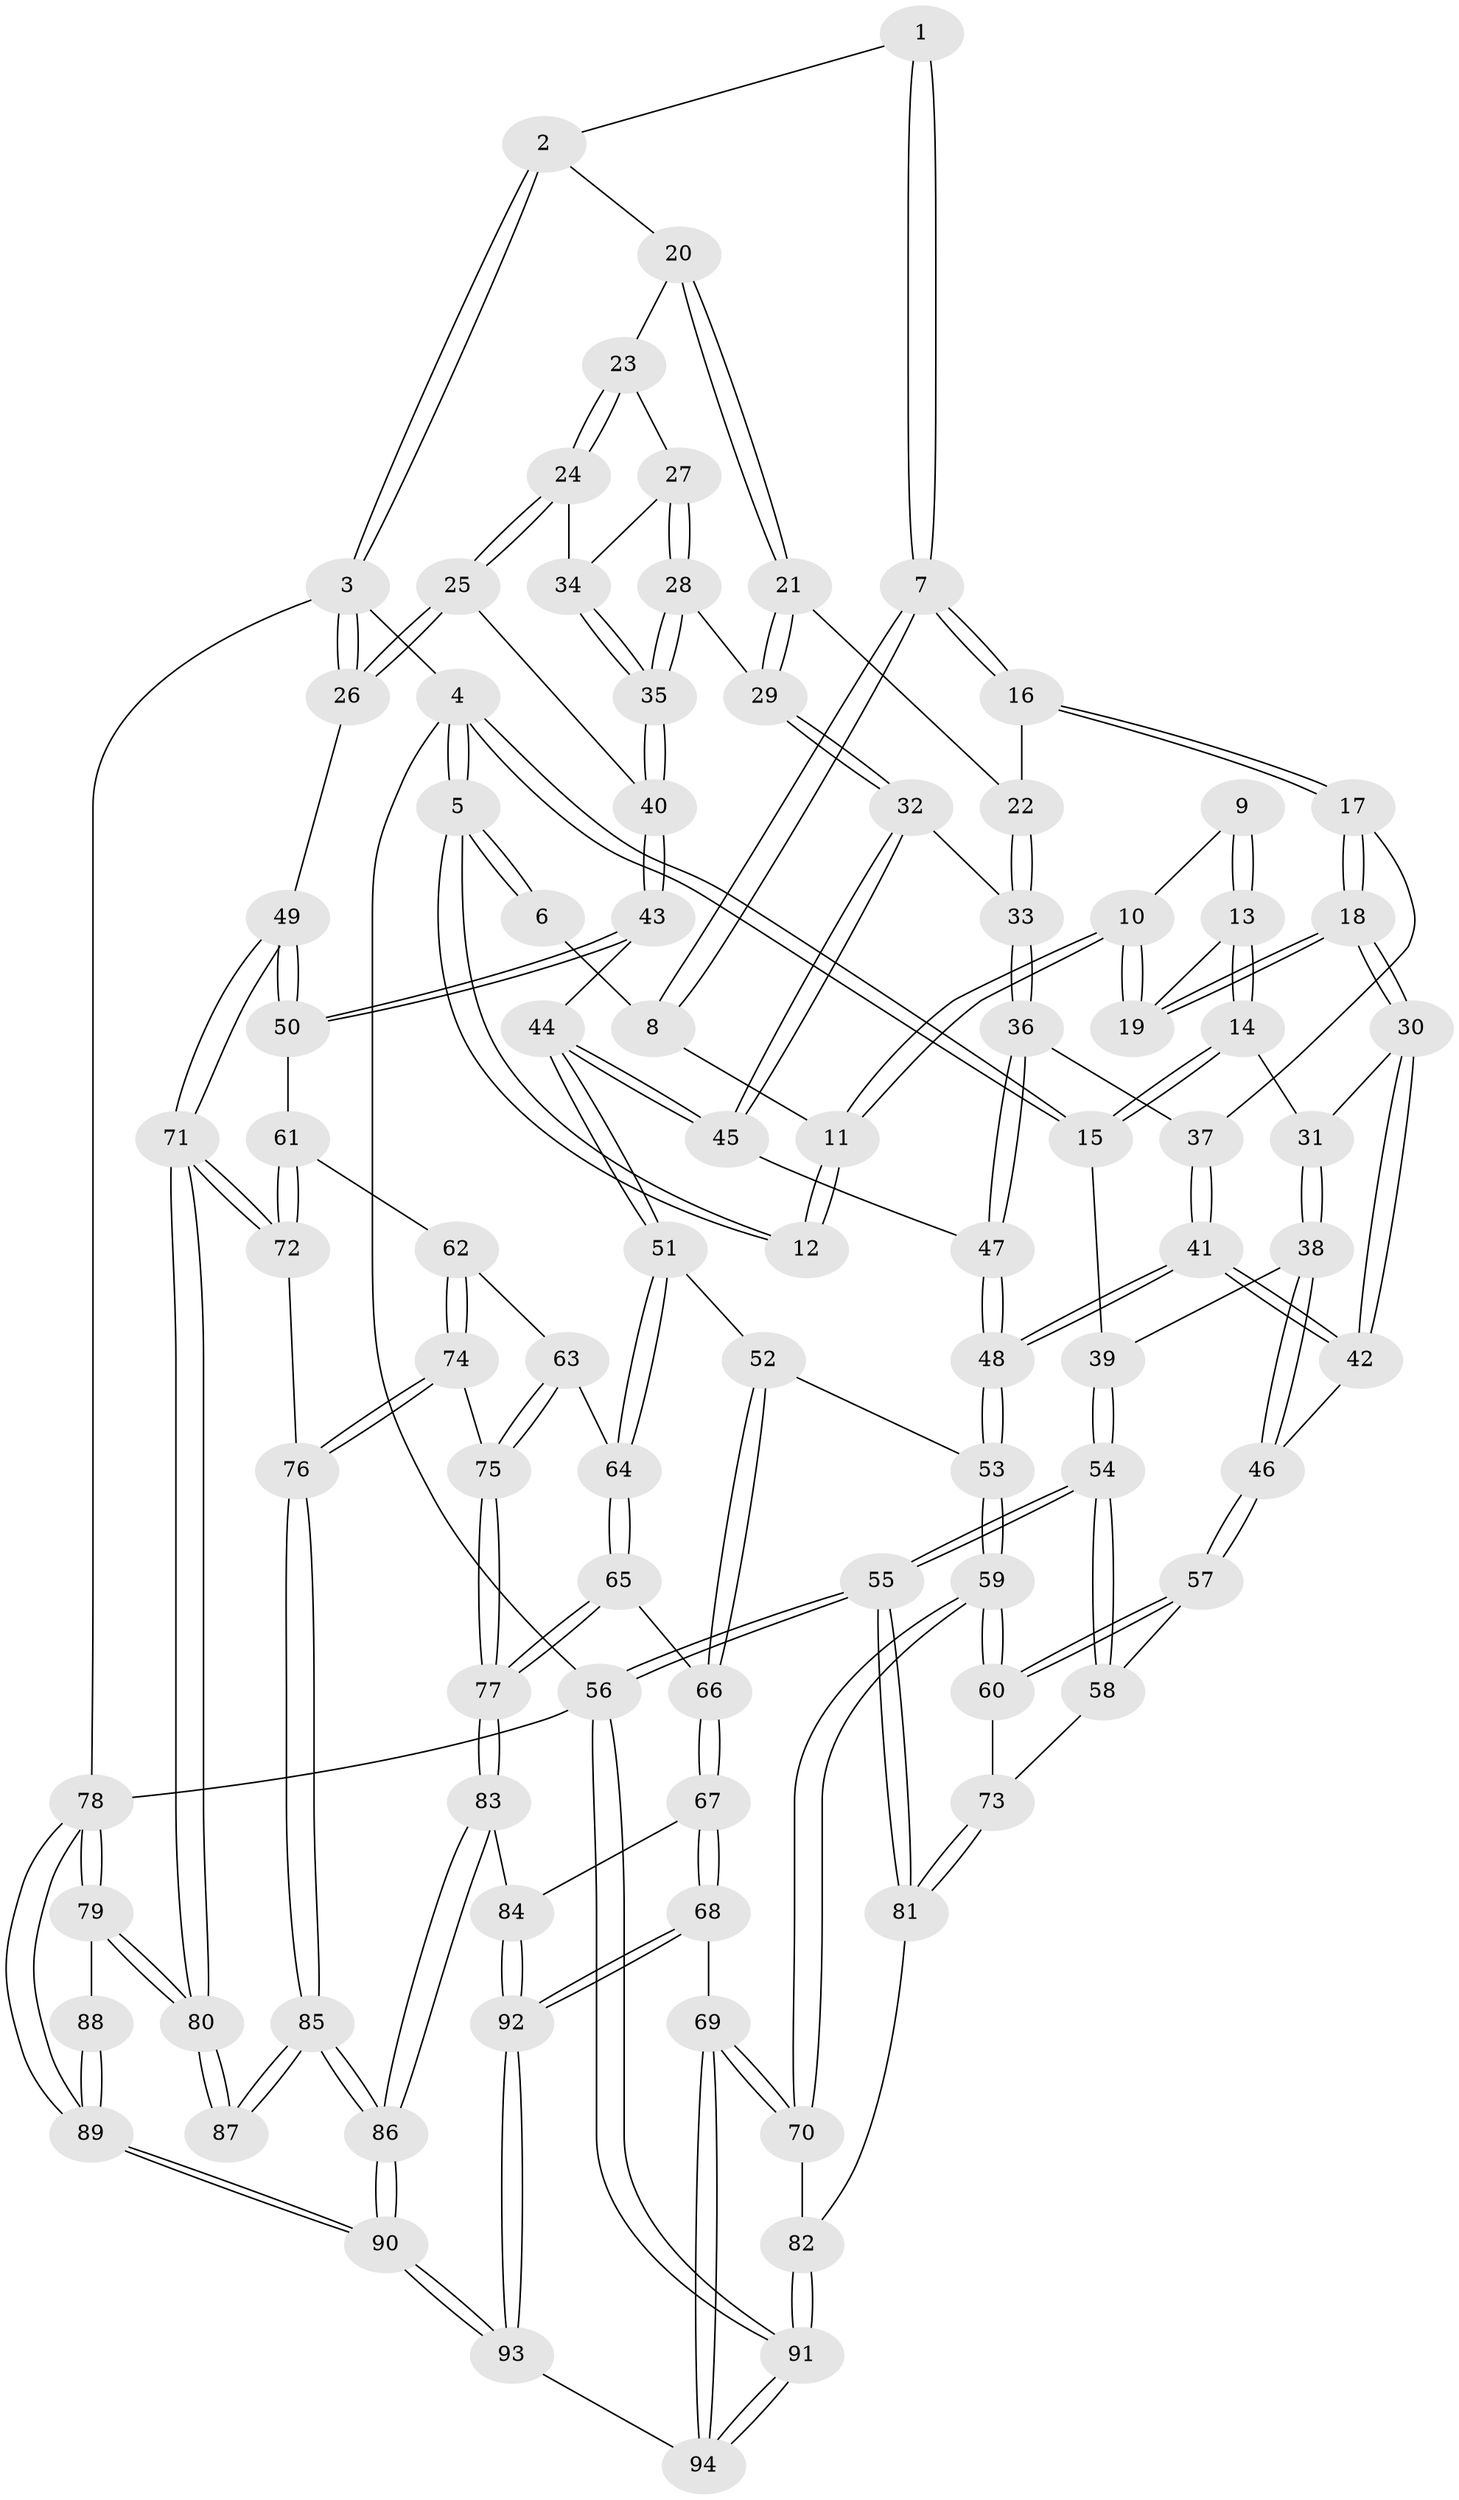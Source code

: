 // Generated by graph-tools (version 1.1) at 2025/03/03/09/25 03:03:16]
// undirected, 94 vertices, 232 edges
graph export_dot {
graph [start="1"]
  node [color=gray90,style=filled];
  1 [pos="+0.4608672639098405+0"];
  2 [pos="+0.630461037962317+0"];
  3 [pos="+1+0"];
  4 [pos="+0+0"];
  5 [pos="+0+0"];
  6 [pos="+0.2843962173563669+0"];
  7 [pos="+0.31800940637826336+0.12386839855975626"];
  8 [pos="+0.18277979455515322+0.07968246730939388"];
  9 [pos="+0.05483196090072939+0.06928659263334826"];
  10 [pos="+0.16130119741826446+0.0983254065829282"];
  11 [pos="+0.17970798606454955+0.08040287727631094"];
  12 [pos="+0+0"];
  13 [pos="+0.05463190321256272+0.17315846079114877"];
  14 [pos="+0+0.2248851377352405"];
  15 [pos="+0+0.26460931127019266"];
  16 [pos="+0.3307626396951943+0.19978175834789788"];
  17 [pos="+0.3207213064542746+0.2207049714620201"];
  18 [pos="+0.22565506212056563+0.2838290954740692"];
  19 [pos="+0.12583958424726865+0.16510991699951003"];
  20 [pos="+0.637742209125941+0"];
  21 [pos="+0.5921694399969525+0.09272601454099169"];
  22 [pos="+0.4679967728230855+0.19652588402811266"];
  23 [pos="+0.8237560413276978+0.11727603555768674"];
  24 [pos="+1+0.16404898211335098"];
  25 [pos="+1+0.16652616961435387"];
  26 [pos="+1+0.14914175565294877"];
  27 [pos="+0.7779040001174069+0.24457200973857363"];
  28 [pos="+0.7527545820090409+0.28768831672362394"];
  29 [pos="+0.6590810148414258+0.28355501652476517"];
  30 [pos="+0.2163650630238936+0.3007293024534101"];
  31 [pos="+0.07211491407121132+0.27566724589690844"];
  32 [pos="+0.6191442074685238+0.32474131487834246"];
  33 [pos="+0.5224940865765486+0.3211640111223357"];
  34 [pos="+0.8921111633983944+0.2419555265241213"];
  35 [pos="+0.8223320644412718+0.3660882384198326"];
  36 [pos="+0.45832327547517826+0.3648897530071751"];
  37 [pos="+0.3459877175246031+0.25679471386014185"];
  38 [pos="+0.07819345479485408+0.42702272276581066"];
  39 [pos="+0+0.3580333111327387"];
  40 [pos="+0.8226432942602796+0.3665231721951438"];
  41 [pos="+0.35813206962626737+0.521640121489053"];
  42 [pos="+0.19403215356364265+0.46532738546448055"];
  43 [pos="+0.843654939711997+0.43172923046613904"];
  44 [pos="+0.6555524722730823+0.523370435580618"];
  45 [pos="+0.6273935463855933+0.4897824554862871"];
  46 [pos="+0.1834396967034036+0.47033077946939694"];
  47 [pos="+0.4244262325625119+0.4735437649193072"];
  48 [pos="+0.36041019976931676+0.5227408915316994"];
  49 [pos="+1+0.49903020078850074"];
  50 [pos="+0.9737446142769757+0.5143597188052056"];
  51 [pos="+0.6554561039596963+0.5692652994320159"];
  52 [pos="+0.4139642874327188+0.5873908133595374"];
  53 [pos="+0.3702205555774856+0.5589292120323457"];
  54 [pos="+0+0.6294492862704113"];
  55 [pos="+0+0.7693860310981129"];
  56 [pos="+0+1"];
  57 [pos="+0.15556383141934785+0.5191103771146339"];
  58 [pos="+0.058470996245468906+0.6173744885828174"];
  59 [pos="+0.3036667289334607+0.7523121263385815"];
  60 [pos="+0.22629006333960872+0.711246860488047"];
  61 [pos="+0.9186356226103279+0.5791813800205792"];
  62 [pos="+0.853870595590904+0.6388440447835314"];
  63 [pos="+0.835664718258084+0.6397243620518303"];
  64 [pos="+0.6646842252318393+0.6219317894464843"];
  65 [pos="+0.6615564624825016+0.6289285354842477"];
  66 [pos="+0.52614988210099+0.6985806480447937"];
  67 [pos="+0.4968240260193467+0.7948857872716704"];
  68 [pos="+0.3385660281622729+0.8459568885968218"];
  69 [pos="+0.3381899597421891+0.8459391427044284"];
  70 [pos="+0.322235838182734+0.830174080689869"];
  71 [pos="+1+0.7523916221688446"];
  72 [pos="+0.9604339637107708+0.7745775325729509"];
  73 [pos="+0.10480172351815485+0.7104114509356962"];
  74 [pos="+0.8663121765074518+0.7487501154595648"];
  75 [pos="+0.7588937775099948+0.7564038097677481"];
  76 [pos="+0.8911174482157307+0.7964851617604181"];
  77 [pos="+0.70047628110434+0.7802426431598382"];
  78 [pos="+1+1"];
  79 [pos="+1+0.9706954621157061"];
  80 [pos="+1+0.806402231773658"];
  81 [pos="+0.09459314698230119+0.7549036131086413"];
  82 [pos="+0.11116976117026335+0.8612791398549156"];
  83 [pos="+0.6944386397450778+0.8249446088054694"];
  84 [pos="+0.6089283096492281+0.8718161135824446"];
  85 [pos="+0.8682660587090756+0.8591373762543033"];
  86 [pos="+0.8195800216415201+0.8984447695474892"];
  87 [pos="+0.8968320506548471+0.8708091703617272"];
  88 [pos="+0.9068571463003796+0.877490143764333"];
  89 [pos="+1+1"];
  90 [pos="+0.8111003621448895+1"];
  91 [pos="+0+1"];
  92 [pos="+0.5825138947572492+1"];
  93 [pos="+0.6139439129432026+1"];
  94 [pos="+0.21758904769311346+1"];
  1 -- 2;
  1 -- 7;
  1 -- 7;
  2 -- 3;
  2 -- 3;
  2 -- 20;
  3 -- 4;
  3 -- 26;
  3 -- 26;
  3 -- 78;
  4 -- 5;
  4 -- 5;
  4 -- 15;
  4 -- 15;
  4 -- 56;
  5 -- 6;
  5 -- 6;
  5 -- 12;
  5 -- 12;
  6 -- 8;
  7 -- 8;
  7 -- 8;
  7 -- 16;
  7 -- 16;
  8 -- 11;
  9 -- 10;
  9 -- 13;
  9 -- 13;
  10 -- 11;
  10 -- 11;
  10 -- 19;
  10 -- 19;
  11 -- 12;
  11 -- 12;
  13 -- 14;
  13 -- 14;
  13 -- 19;
  14 -- 15;
  14 -- 15;
  14 -- 31;
  15 -- 39;
  16 -- 17;
  16 -- 17;
  16 -- 22;
  17 -- 18;
  17 -- 18;
  17 -- 37;
  18 -- 19;
  18 -- 19;
  18 -- 30;
  18 -- 30;
  20 -- 21;
  20 -- 21;
  20 -- 23;
  21 -- 22;
  21 -- 29;
  21 -- 29;
  22 -- 33;
  22 -- 33;
  23 -- 24;
  23 -- 24;
  23 -- 27;
  24 -- 25;
  24 -- 25;
  24 -- 34;
  25 -- 26;
  25 -- 26;
  25 -- 40;
  26 -- 49;
  27 -- 28;
  27 -- 28;
  27 -- 34;
  28 -- 29;
  28 -- 35;
  28 -- 35;
  29 -- 32;
  29 -- 32;
  30 -- 31;
  30 -- 42;
  30 -- 42;
  31 -- 38;
  31 -- 38;
  32 -- 33;
  32 -- 45;
  32 -- 45;
  33 -- 36;
  33 -- 36;
  34 -- 35;
  34 -- 35;
  35 -- 40;
  35 -- 40;
  36 -- 37;
  36 -- 47;
  36 -- 47;
  37 -- 41;
  37 -- 41;
  38 -- 39;
  38 -- 46;
  38 -- 46;
  39 -- 54;
  39 -- 54;
  40 -- 43;
  40 -- 43;
  41 -- 42;
  41 -- 42;
  41 -- 48;
  41 -- 48;
  42 -- 46;
  43 -- 44;
  43 -- 50;
  43 -- 50;
  44 -- 45;
  44 -- 45;
  44 -- 51;
  44 -- 51;
  45 -- 47;
  46 -- 57;
  46 -- 57;
  47 -- 48;
  47 -- 48;
  48 -- 53;
  48 -- 53;
  49 -- 50;
  49 -- 50;
  49 -- 71;
  49 -- 71;
  50 -- 61;
  51 -- 52;
  51 -- 64;
  51 -- 64;
  52 -- 53;
  52 -- 66;
  52 -- 66;
  53 -- 59;
  53 -- 59;
  54 -- 55;
  54 -- 55;
  54 -- 58;
  54 -- 58;
  55 -- 56;
  55 -- 56;
  55 -- 81;
  55 -- 81;
  56 -- 91;
  56 -- 91;
  56 -- 78;
  57 -- 58;
  57 -- 60;
  57 -- 60;
  58 -- 73;
  59 -- 60;
  59 -- 60;
  59 -- 70;
  59 -- 70;
  60 -- 73;
  61 -- 62;
  61 -- 72;
  61 -- 72;
  62 -- 63;
  62 -- 74;
  62 -- 74;
  63 -- 64;
  63 -- 75;
  63 -- 75;
  64 -- 65;
  64 -- 65;
  65 -- 66;
  65 -- 77;
  65 -- 77;
  66 -- 67;
  66 -- 67;
  67 -- 68;
  67 -- 68;
  67 -- 84;
  68 -- 69;
  68 -- 92;
  68 -- 92;
  69 -- 70;
  69 -- 70;
  69 -- 94;
  69 -- 94;
  70 -- 82;
  71 -- 72;
  71 -- 72;
  71 -- 80;
  71 -- 80;
  72 -- 76;
  73 -- 81;
  73 -- 81;
  74 -- 75;
  74 -- 76;
  74 -- 76;
  75 -- 77;
  75 -- 77;
  76 -- 85;
  76 -- 85;
  77 -- 83;
  77 -- 83;
  78 -- 79;
  78 -- 79;
  78 -- 89;
  78 -- 89;
  79 -- 80;
  79 -- 80;
  79 -- 88;
  80 -- 87;
  80 -- 87;
  81 -- 82;
  82 -- 91;
  82 -- 91;
  83 -- 84;
  83 -- 86;
  83 -- 86;
  84 -- 92;
  84 -- 92;
  85 -- 86;
  85 -- 86;
  85 -- 87;
  85 -- 87;
  86 -- 90;
  86 -- 90;
  88 -- 89;
  88 -- 89;
  89 -- 90;
  89 -- 90;
  90 -- 93;
  90 -- 93;
  91 -- 94;
  91 -- 94;
  92 -- 93;
  92 -- 93;
  93 -- 94;
}
